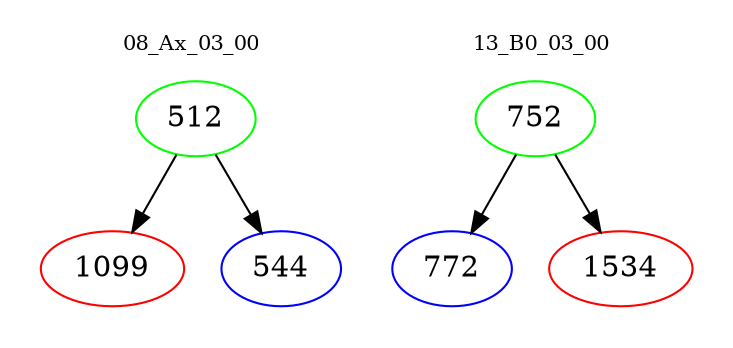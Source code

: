 digraph{
subgraph cluster_0 {
color = white
label = "08_Ax_03_00";
fontsize=10;
T0_512 [label="512", color="green"]
T0_512 -> T0_1099 [color="black"]
T0_1099 [label="1099", color="red"]
T0_512 -> T0_544 [color="black"]
T0_544 [label="544", color="blue"]
}
subgraph cluster_1 {
color = white
label = "13_B0_03_00";
fontsize=10;
T1_752 [label="752", color="green"]
T1_752 -> T1_772 [color="black"]
T1_772 [label="772", color="blue"]
T1_752 -> T1_1534 [color="black"]
T1_1534 [label="1534", color="red"]
}
}
